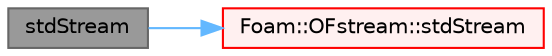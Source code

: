 digraph "stdStream"
{
 // LATEX_PDF_SIZE
  bgcolor="transparent";
  edge [fontname=Helvetica,fontsize=10,labelfontname=Helvetica,labelfontsize=10];
  node [fontname=Helvetica,fontsize=10,shape=box,height=0.2,width=0.4];
  rankdir="LR";
  Node1 [id="Node000001",label="stdStream",height=0.2,width=0.4,color="gray40", fillcolor="grey60", style="filled", fontcolor="black",tooltip=" "];
  Node1 -> Node2 [id="edge1_Node000001_Node000002",color="steelblue1",style="solid",tooltip=" "];
  Node2 [id="Node000002",label="Foam::OFstream::stdStream",height=0.2,width=0.4,color="red", fillcolor="#FFF0F0", style="filled",URL="$classFoam_1_1OFstream.html#a508c1eb7ca76b7845a2c46561d2325d3",tooltip=" "];
}
